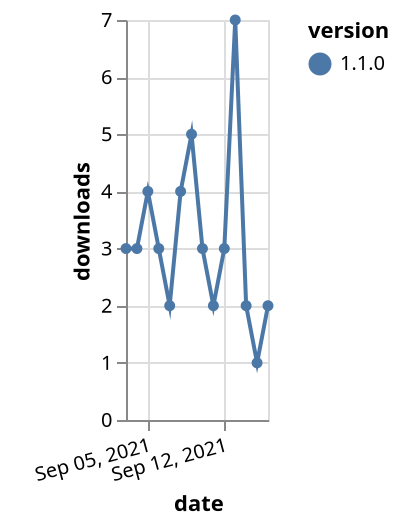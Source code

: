 {"$schema": "https://vega.github.io/schema/vega-lite/v5.json", "description": "A simple bar chart with embedded data.", "data": {"values": [{"date": "2021-09-03", "total": 3157, "delta": 3, "version": "1.1.0"}, {"date": "2021-09-04", "total": 3160, "delta": 3, "version": "1.1.0"}, {"date": "2021-09-05", "total": 3164, "delta": 4, "version": "1.1.0"}, {"date": "2021-09-06", "total": 3167, "delta": 3, "version": "1.1.0"}, {"date": "2021-09-07", "total": 3169, "delta": 2, "version": "1.1.0"}, {"date": "2021-09-08", "total": 3173, "delta": 4, "version": "1.1.0"}, {"date": "2021-09-09", "total": 3178, "delta": 5, "version": "1.1.0"}, {"date": "2021-09-10", "total": 3181, "delta": 3, "version": "1.1.0"}, {"date": "2021-09-11", "total": 3183, "delta": 2, "version": "1.1.0"}, {"date": "2021-09-12", "total": 3186, "delta": 3, "version": "1.1.0"}, {"date": "2021-09-13", "total": 3193, "delta": 7, "version": "1.1.0"}, {"date": "2021-09-14", "total": 3195, "delta": 2, "version": "1.1.0"}, {"date": "2021-09-15", "total": 3196, "delta": 1, "version": "1.1.0"}, {"date": "2021-09-16", "total": 3198, "delta": 2, "version": "1.1.0"}]}, "width": "container", "mark": {"type": "line", "point": {"filled": true}}, "encoding": {"x": {"field": "date", "type": "temporal", "timeUnit": "yearmonthdate", "title": "date", "axis": {"labelAngle": -15}}, "y": {"field": "delta", "type": "quantitative", "title": "downloads"}, "color": {"field": "version", "type": "nominal"}, "tooltip": {"field": "delta"}}}